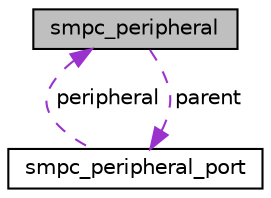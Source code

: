 digraph "smpc_peripheral"
{
 // LATEX_PDF_SIZE
  edge [fontname="Helvetica",fontsize="10",labelfontname="Helvetica",labelfontsize="10"];
  node [fontname="Helvetica",fontsize="10",shape=record];
  Node1 [label="smpc_peripheral",height=0.2,width=0.4,color="black", fillcolor="grey75", style="filled", fontcolor="black",tooltip=" "];
  Node2 -> Node1 [dir="back",color="darkorchid3",fontsize="10",style="dashed",label=" parent" ,fontname="Helvetica"];
  Node2 [label="smpc_peripheral_port",height=0.2,width=0.4,color="black", fillcolor="white", style="filled",URL="$structsmpc__peripheral__port.html",tooltip=" "];
  Node1 -> Node2 [dir="back",color="darkorchid3",fontsize="10",style="dashed",label=" peripheral" ,fontname="Helvetica"];
}
